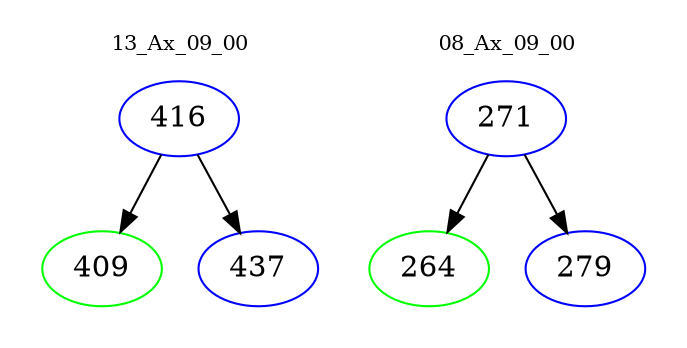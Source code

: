 digraph{
subgraph cluster_0 {
color = white
label = "13_Ax_09_00";
fontsize=10;
T0_416 [label="416", color="blue"]
T0_416 -> T0_409 [color="black"]
T0_409 [label="409", color="green"]
T0_416 -> T0_437 [color="black"]
T0_437 [label="437", color="blue"]
}
subgraph cluster_1 {
color = white
label = "08_Ax_09_00";
fontsize=10;
T1_271 [label="271", color="blue"]
T1_271 -> T1_264 [color="black"]
T1_264 [label="264", color="green"]
T1_271 -> T1_279 [color="black"]
T1_279 [label="279", color="blue"]
}
}
